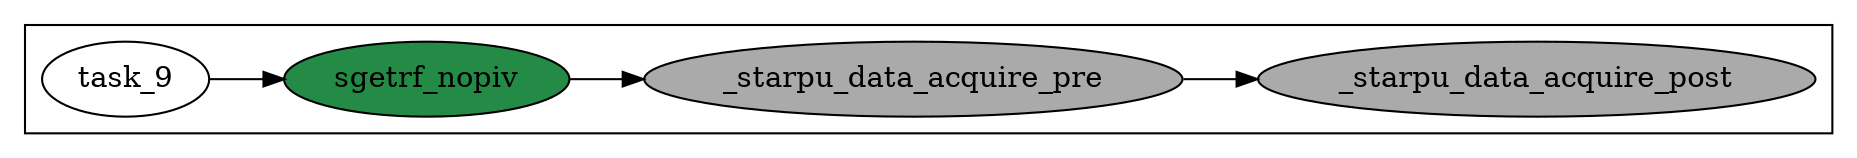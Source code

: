 digraph G {
	color=white
	rankdir=LR;
subgraph cluster_0 {
	color=black;
	 "task_9"->"task_10"
	 "task_10" [ style=filled, label="sgetrf_nopiv", fillcolor="/greens9/7"]
	 "task_12"->"task_11"
	 "task_10"->"task_12"
	 "task_12" [ style=filled, label="_starpu_data_acquire_pre", fillcolor="#aaaaaa"]
	 "task_11" [ style=filled, label="_starpu_data_acquire_post", fillcolor="#aaaaaa"]
}
}
